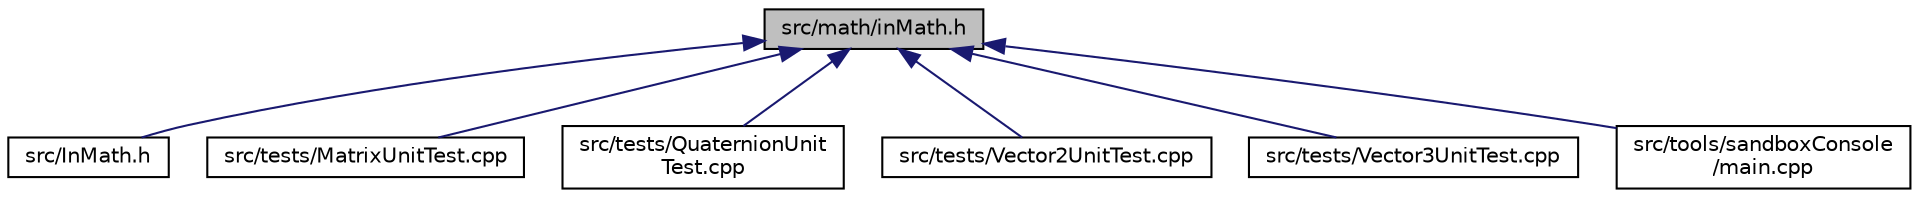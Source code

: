 digraph "src/math/inMath.h"
{
 // LATEX_PDF_SIZE
  edge [fontname="Helvetica",fontsize="10",labelfontname="Helvetica",labelfontsize="10"];
  node [fontname="Helvetica",fontsize="10",shape=record];
  Node1 [label="src/math/inMath.h",height=0.2,width=0.4,color="black", fillcolor="grey75", style="filled", fontcolor="black",tooltip=" "];
  Node1 -> Node2 [dir="back",color="midnightblue",fontsize="10",style="solid"];
  Node2 [label="src/InMath.h",height=0.2,width=0.4,color="black", fillcolor="white", style="filled",URL="$_in_math_8h.html",tooltip=" "];
  Node1 -> Node3 [dir="back",color="midnightblue",fontsize="10",style="solid"];
  Node3 [label="src/tests/MatrixUnitTest.cpp",height=0.2,width=0.4,color="black", fillcolor="white", style="filled",URL="$_matrix_unit_test_8cpp.html",tooltip=" "];
  Node1 -> Node4 [dir="back",color="midnightblue",fontsize="10",style="solid"];
  Node4 [label="src/tests/QuaternionUnit\lTest.cpp",height=0.2,width=0.4,color="black", fillcolor="white", style="filled",URL="$_quaternion_unit_test_8cpp.html",tooltip=" "];
  Node1 -> Node5 [dir="back",color="midnightblue",fontsize="10",style="solid"];
  Node5 [label="src/tests/Vector2UnitTest.cpp",height=0.2,width=0.4,color="black", fillcolor="white", style="filled",URL="$_vector2_unit_test_8cpp.html",tooltip=" "];
  Node1 -> Node6 [dir="back",color="midnightblue",fontsize="10",style="solid"];
  Node6 [label="src/tests/Vector3UnitTest.cpp",height=0.2,width=0.4,color="black", fillcolor="white", style="filled",URL="$_vector3_unit_test_8cpp.html",tooltip=" "];
  Node1 -> Node7 [dir="back",color="midnightblue",fontsize="10",style="solid"];
  Node7 [label="src/tools/sandboxConsole\l/main.cpp",height=0.2,width=0.4,color="black", fillcolor="white", style="filled",URL="$sandbox_console_2main_8cpp.html",tooltip=" "];
}
